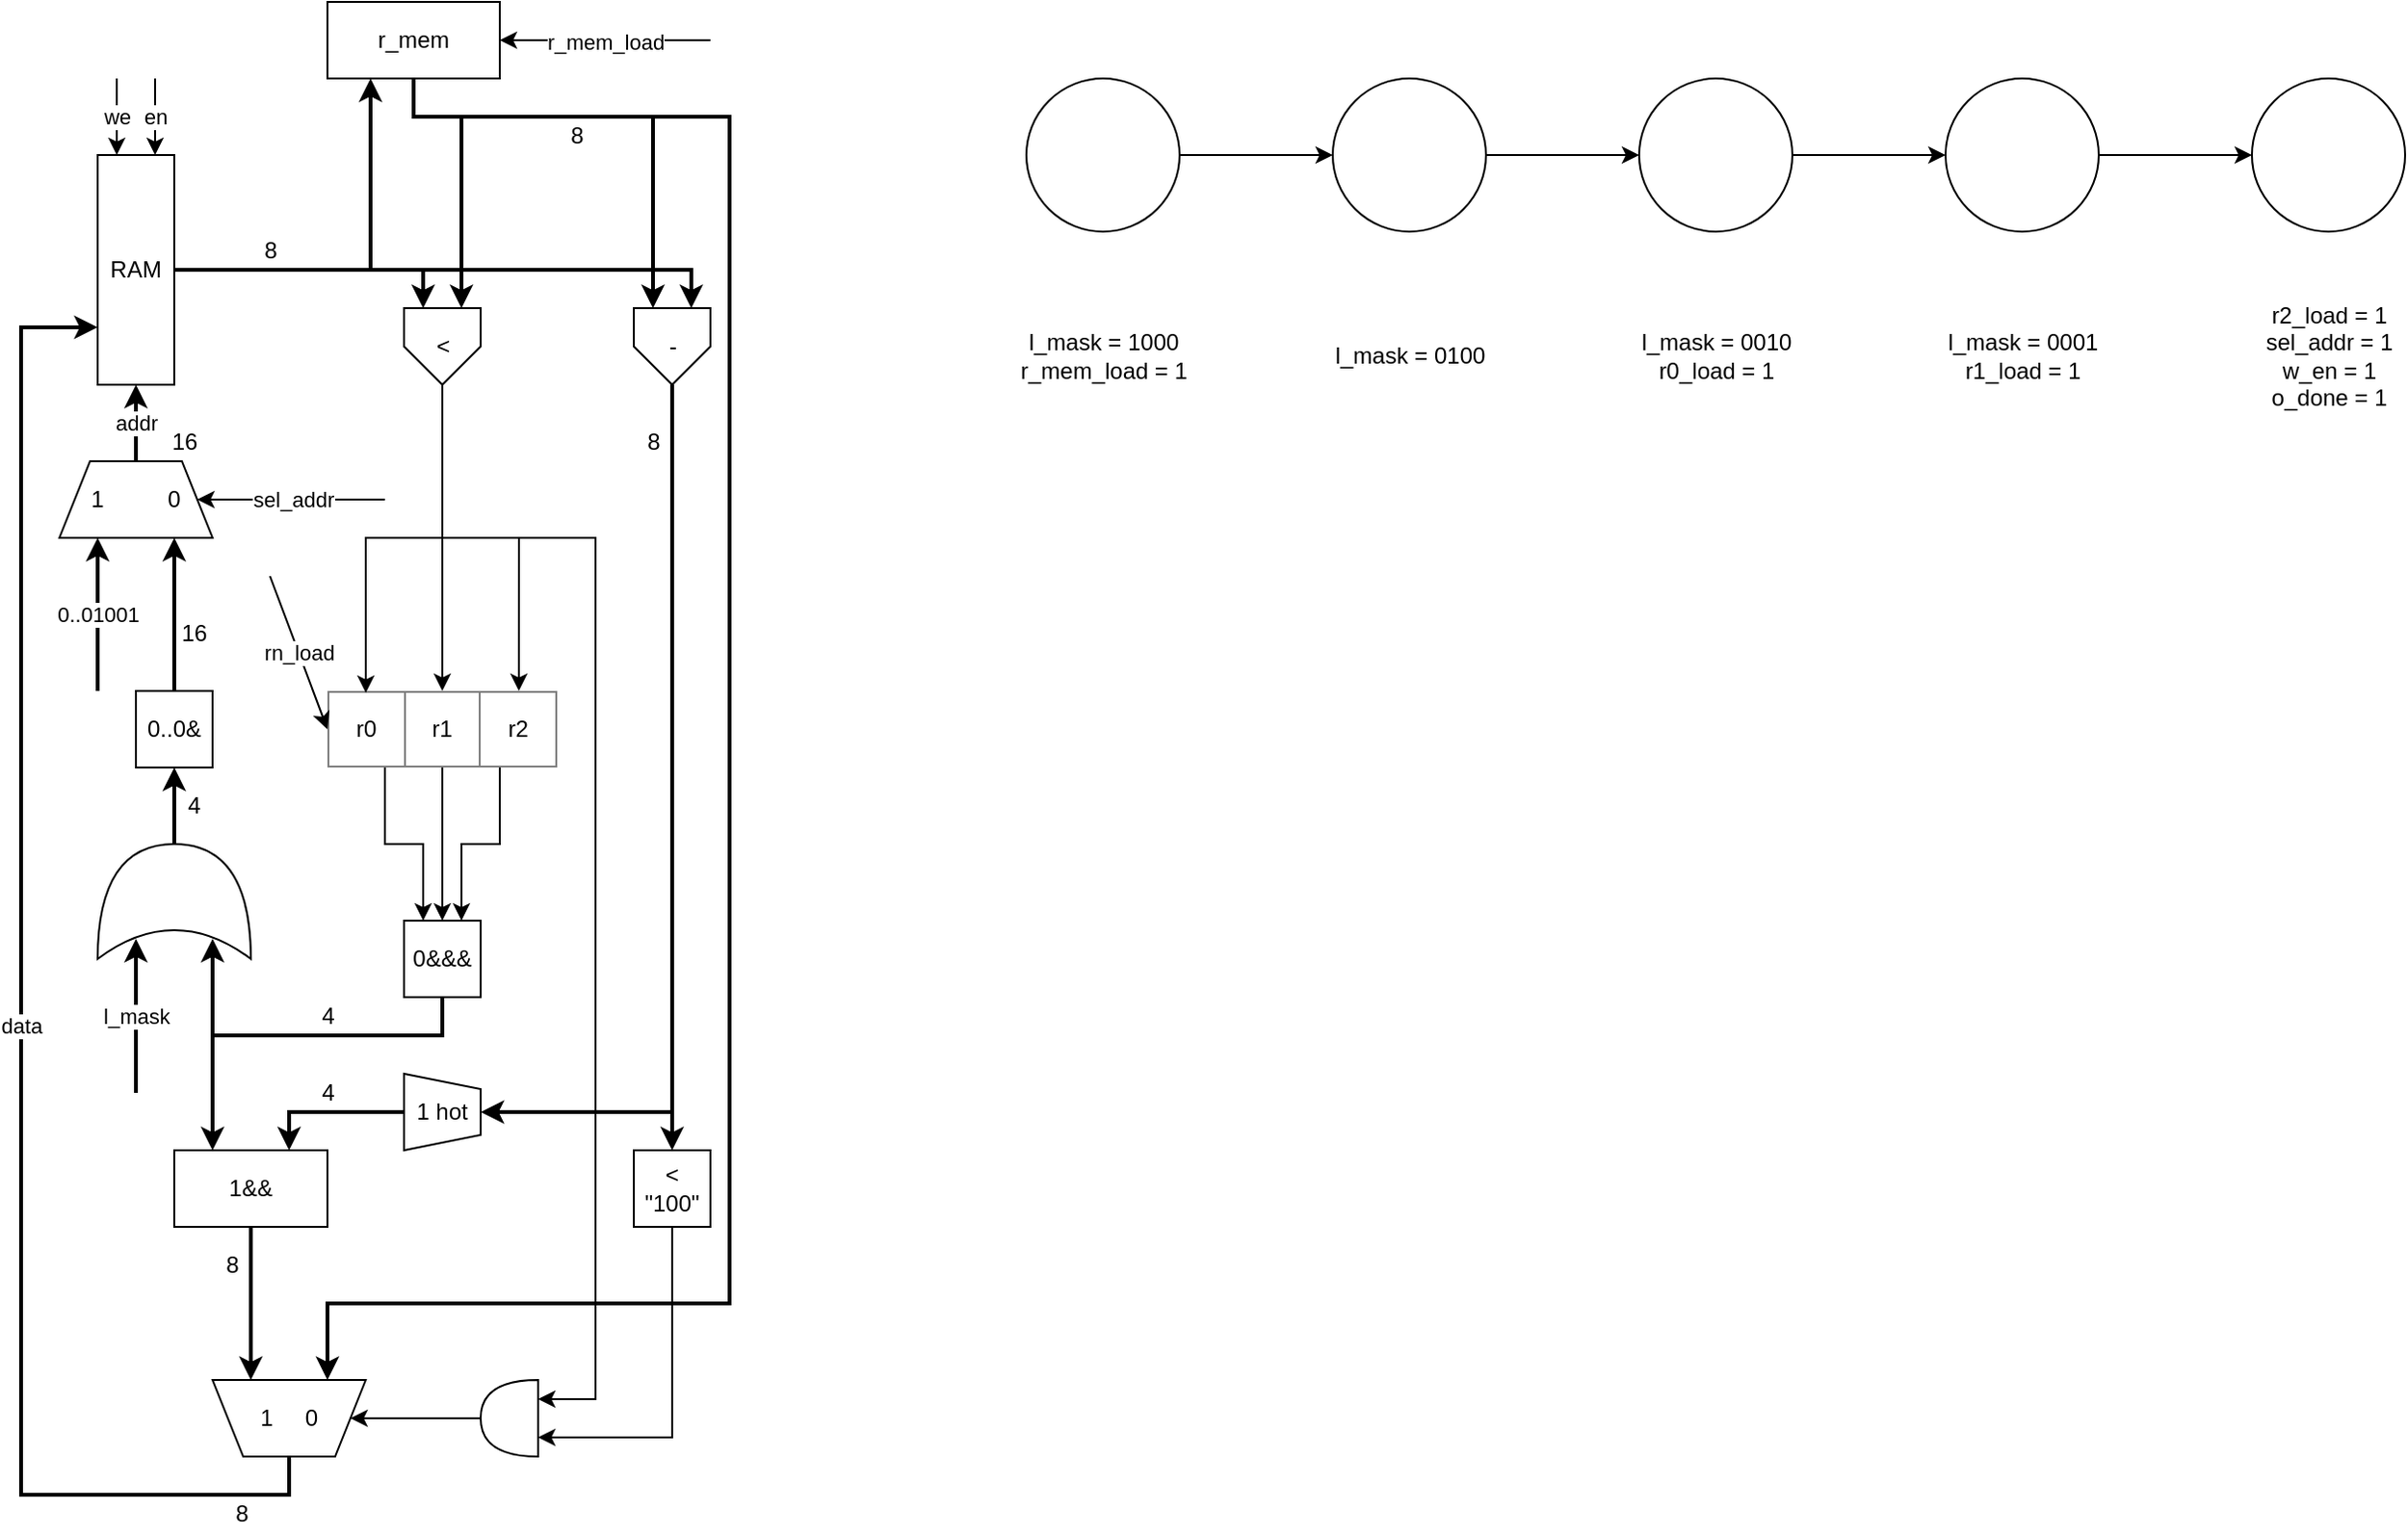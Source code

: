 <mxfile version="12.6.5" type="device"><diagram name="Page-1" id="90a13364-a465-7bf4-72fc-28e22215d7a0"><mxGraphModel dx="1422" dy="822" grid="1" gridSize="10" guides="1" tooltips="1" connect="1" arrows="1" fold="1" page="1" pageScale="1.5" pageWidth="1169" pageHeight="826" background="#ffffff" math="0" shadow="0"><root><mxCell id="0" style=";html=1;"/><mxCell id="1" style=";html=1;" parent="0"/><mxCell id="PAa3CaMMxZ6uClY8AjNh-7" style="edgeStyle=orthogonalEdgeStyle;rounded=0;orthogonalLoop=1;jettySize=auto;html=1;entryX=0.25;entryY=1;entryDx=0;entryDy=0;strokeWidth=2;" parent="1" source="XKlZcoKEiAweMs3nbVOW-1" target="XKlZcoKEiAweMs3nbVOW-3" edge="1"><mxGeometry relative="1" as="geometry"/></mxCell><mxCell id="PAa3CaMMxZ6uClY8AjNh-24" style="edgeStyle=orthogonalEdgeStyle;rounded=0;orthogonalLoop=1;jettySize=auto;html=1;entryX=0.25;entryY=0;entryDx=0;entryDy=0;strokeWidth=2;" parent="1" source="XKlZcoKEiAweMs3nbVOW-1" target="PAa3CaMMxZ6uClY8AjNh-23" edge="1"><mxGeometry relative="1" as="geometry"/></mxCell><mxCell id="PAa3CaMMxZ6uClY8AjNh-35" style="edgeStyle=orthogonalEdgeStyle;rounded=0;orthogonalLoop=1;jettySize=auto;html=1;entryX=0.75;entryY=0;entryDx=0;entryDy=0;strokeWidth=2;" parent="1" source="XKlZcoKEiAweMs3nbVOW-1" target="PAa3CaMMxZ6uClY8AjNh-18" edge="1"><mxGeometry relative="1" as="geometry"/></mxCell><mxCell id="XKlZcoKEiAweMs3nbVOW-1" value="RAM" style="rounded=0;whiteSpace=wrap;html=1;" parent="1" vertex="1"><mxGeometry x="280" y="160" width="40" height="120" as="geometry"/></mxCell><mxCell id="XKlZcoKEiAweMs3nbVOW-5" value="&lt;div&gt;r_mem_load&lt;/div&gt;" style="edgeStyle=orthogonalEdgeStyle;rounded=0;orthogonalLoop=1;jettySize=auto;html=1;endArrow=none;endFill=0;startArrow=classic;startFill=1;" parent="1" source="XKlZcoKEiAweMs3nbVOW-3" edge="1"><mxGeometry relative="1" as="geometry"><mxPoint x="600" y="100" as="targetPoint"/></mxGeometry></mxCell><mxCell id="PAa3CaMMxZ6uClY8AjNh-25" style="edgeStyle=orthogonalEdgeStyle;rounded=0;orthogonalLoop=1;jettySize=auto;html=1;entryX=0.75;entryY=0;entryDx=0;entryDy=0;strokeWidth=2;" parent="1" source="XKlZcoKEiAweMs3nbVOW-3" target="PAa3CaMMxZ6uClY8AjNh-23" edge="1"><mxGeometry relative="1" as="geometry"><Array as="points"><mxPoint x="445" y="140"/><mxPoint x="470" y="140"/></Array></mxGeometry></mxCell><mxCell id="PAa3CaMMxZ6uClY8AjNh-34" style="edgeStyle=orthogonalEdgeStyle;rounded=0;orthogonalLoop=1;jettySize=auto;html=1;entryX=0.25;entryY=0;entryDx=0;entryDy=0;strokeWidth=2;" parent="1" source="XKlZcoKEiAweMs3nbVOW-3" target="PAa3CaMMxZ6uClY8AjNh-18" edge="1"><mxGeometry relative="1" as="geometry"><Array as="points"><mxPoint x="445" y="140"/><mxPoint x="570" y="140"/></Array></mxGeometry></mxCell><mxCell id="PAa3CaMMxZ6uClY8AjNh-46" style="edgeStyle=orthogonalEdgeStyle;rounded=0;orthogonalLoop=1;jettySize=auto;html=1;entryX=0.25;entryY=1;entryDx=0;entryDy=0;strokeWidth=2;" parent="1" source="XKlZcoKEiAweMs3nbVOW-3" target="XKlZcoKEiAweMs3nbVOW-42" edge="1"><mxGeometry relative="1" as="geometry"><Array as="points"><mxPoint x="445" y="140"/><mxPoint x="610" y="140"/><mxPoint x="610" y="760"/><mxPoint x="400" y="760"/></Array></mxGeometry></mxCell><mxCell id="XKlZcoKEiAweMs3nbVOW-3" value="&lt;div&gt;r_mem&lt;/div&gt;" style="rounded=0;whiteSpace=wrap;html=1;" parent="1" vertex="1"><mxGeometry x="400" y="80" width="90" height="40" as="geometry"/></mxCell><mxCell id="PAa3CaMMxZ6uClY8AjNh-29" style="edgeStyle=orthogonalEdgeStyle;rounded=0;orthogonalLoop=1;jettySize=auto;html=1;entryX=0.5;entryY=0;entryDx=0;entryDy=0;" parent="1" source="XKlZcoKEiAweMs3nbVOW-10" target="XKlZcoKEiAweMs3nbVOW-20" edge="1"><mxGeometry relative="1" as="geometry"/></mxCell><mxCell id="PAa3CaMMxZ6uClY8AjNh-30" style="edgeStyle=orthogonalEdgeStyle;rounded=0;orthogonalLoop=1;jettySize=auto;html=1;exitX=0.25;exitY=1;exitDx=0;exitDy=0;entryX=0.25;entryY=0;entryDx=0;entryDy=0;" parent="1" source="XKlZcoKEiAweMs3nbVOW-10" target="XKlZcoKEiAweMs3nbVOW-20" edge="1"><mxGeometry relative="1" as="geometry"/></mxCell><mxCell id="PAa3CaMMxZ6uClY8AjNh-31" style="edgeStyle=orthogonalEdgeStyle;rounded=0;orthogonalLoop=1;jettySize=auto;html=1;exitX=0.75;exitY=1;exitDx=0;exitDy=0;entryX=0.75;entryY=0;entryDx=0;entryDy=0;" parent="1" source="XKlZcoKEiAweMs3nbVOW-10" target="XKlZcoKEiAweMs3nbVOW-20" edge="1"><mxGeometry relative="1" as="geometry"/></mxCell><mxCell id="XKlZcoKEiAweMs3nbVOW-10" value="&lt;table style=&quot;width: 100% ; height: 100% ; border-collapse: collapse&quot; width=&quot;100%&quot; border=&quot;1&quot;&gt;&lt;tbody&gt;&lt;tr&gt;&lt;td align=&quot;center&quot;&gt;r0&lt;br&gt;&lt;/td&gt;&lt;td align=&quot;center&quot;&gt;r1&lt;/td&gt;&lt;td align=&quot;center&quot;&gt;r2&lt;br&gt;&lt;/td&gt;&lt;/tr&gt;&lt;/tbody&gt;&lt;/table&gt;" style="text;html=1;strokeColor=none;fillColor=none;overflow=fill;" parent="1" vertex="1"><mxGeometry x="400" y="440" width="120" height="40" as="geometry"/></mxCell><mxCell id="XKlZcoKEiAweMs3nbVOW-29" style="edgeStyle=elbowEdgeStyle;rounded=0;orthogonalLoop=1;jettySize=auto;elbow=vertical;html=1;entryX=0.175;entryY=0.75;entryDx=0;entryDy=0;entryPerimeter=0;startArrow=none;startFill=0;endArrow=classic;endFill=1;strokeWidth=2;" parent="1" source="XKlZcoKEiAweMs3nbVOW-20" target="XKlZcoKEiAweMs3nbVOW-25" edge="1"><mxGeometry relative="1" as="geometry"><Array as="points"><mxPoint x="435" y="620"/></Array></mxGeometry></mxCell><mxCell id="PAa3CaMMxZ6uClY8AjNh-37" style="edgeStyle=orthogonalEdgeStyle;rounded=0;orthogonalLoop=1;jettySize=auto;html=1;entryX=0.25;entryY=0;entryDx=0;entryDy=0;strokeWidth=2;" parent="1" source="zD5_BZJarvWdJ6b_i9cq-4" target="XKlZcoKEiAweMs3nbVOW-46" edge="1"><mxGeometry relative="1" as="geometry"><Array as="points"><mxPoint x="340" y="620"/></Array></mxGeometry></mxCell><mxCell id="XKlZcoKEiAweMs3nbVOW-20" value="0&amp;amp;&amp;amp;&amp;amp;" style="rounded=0;whiteSpace=wrap;html=1;direction=east;" parent="1" vertex="1"><mxGeometry x="440" y="560" width="40" height="40" as="geometry"/></mxCell><mxCell id="zD5_BZJarvWdJ6b_i9cq-7" style="edgeStyle=orthogonalEdgeStyle;rounded=0;orthogonalLoop=1;jettySize=auto;html=1;entryX=0.5;entryY=1;entryDx=0;entryDy=0;strokeWidth=2;" edge="1" parent="1" source="XKlZcoKEiAweMs3nbVOW-25" target="zD5_BZJarvWdJ6b_i9cq-6"><mxGeometry relative="1" as="geometry"/></mxCell><mxCell id="XKlZcoKEiAweMs3nbVOW-25" value="" style="shape=xor;whiteSpace=wrap;html=1;direction=north;" parent="1" vertex="1"><mxGeometry x="280" y="520" width="80" height="60" as="geometry"/></mxCell><mxCell id="XKlZcoKEiAweMs3nbVOW-30" value="&lt;div&gt;l_mask&lt;/div&gt;" style="endArrow=classic;html=1;entryX=0.175;entryY=0.25;entryDx=0;entryDy=0;entryPerimeter=0;strokeWidth=2;" parent="1" target="XKlZcoKEiAweMs3nbVOW-25" edge="1"><mxGeometry x="-0.006" width="50" height="50" relative="1" as="geometry"><mxPoint x="300" y="650" as="sourcePoint"/><mxPoint x="300" y="650" as="targetPoint"/><mxPoint as="offset"/></mxGeometry></mxCell><mxCell id="PAa3CaMMxZ6uClY8AjNh-48" value="data" style="edgeStyle=orthogonalEdgeStyle;rounded=0;orthogonalLoop=1;jettySize=auto;html=1;entryX=0;entryY=0.75;entryDx=0;entryDy=0;strokeWidth=2;" parent="1" source="XKlZcoKEiAweMs3nbVOW-42" target="XKlZcoKEiAweMs3nbVOW-1" edge="1"><mxGeometry relative="1" as="geometry"><Array as="points"><mxPoint x="380" y="860"/><mxPoint x="240" y="860"/><mxPoint x="240" y="250"/></Array></mxGeometry></mxCell><mxCell id="XKlZcoKEiAweMs3nbVOW-42" value="1&amp;nbsp;&amp;nbsp;&amp;nbsp;&amp;nbsp; 0" style="shape=trapezoid;perimeter=trapezoidPerimeter;whiteSpace=wrap;html=1;direction=west;" parent="1" vertex="1"><mxGeometry x="340" y="800" width="80" height="40" as="geometry"/></mxCell><mxCell id="PAa3CaMMxZ6uClY8AjNh-47" style="edgeStyle=orthogonalEdgeStyle;rounded=0;orthogonalLoop=1;jettySize=auto;html=1;entryX=0;entryY=0.25;entryDx=0;entryDy=0;entryPerimeter=0;" parent="1" source="XKlZcoKEiAweMs3nbVOW-43" target="QGjfc9DWNRCaACRNspHb-5" edge="1"><mxGeometry relative="1" as="geometry"><Array as="points"><mxPoint x="580" y="830"/></Array></mxGeometry></mxCell><mxCell id="XKlZcoKEiAweMs3nbVOW-43" value="&lt;div&gt;&amp;lt; &quot;100&quot;&lt;/div&gt;" style="whiteSpace=wrap;html=1;aspect=fixed;" parent="1" vertex="1"><mxGeometry x="560" y="680" width="40" height="40" as="geometry"/></mxCell><mxCell id="XKlZcoKEiAweMs3nbVOW-47" style="edgeStyle=elbowEdgeStyle;rounded=0;orthogonalLoop=1;jettySize=auto;elbow=vertical;html=1;entryX=0.75;entryY=1;entryDx=0;entryDy=0;startArrow=none;startFill=0;endArrow=classic;endFill=1;strokeWidth=2;" parent="1" source="XKlZcoKEiAweMs3nbVOW-46" target="XKlZcoKEiAweMs3nbVOW-42" edge="1"><mxGeometry relative="1" as="geometry"/></mxCell><mxCell id="XKlZcoKEiAweMs3nbVOW-46" value="1&amp;amp;&amp;amp;" style="rounded=0;whiteSpace=wrap;html=1;" parent="1" vertex="1"><mxGeometry x="320" y="680" width="80" height="40" as="geometry"/></mxCell><mxCell id="k1NIOY6-gAaaEzc3_SzK-5" style="edgeStyle=orthogonalEdgeStyle;rounded=0;orthogonalLoop=1;jettySize=auto;html=1;entryX=0.75;entryY=0;entryDx=0;entryDy=0;strokeWidth=2;" parent="1" source="XKlZcoKEiAweMs3nbVOW-55" target="XKlZcoKEiAweMs3nbVOW-46" edge="1"><mxGeometry relative="1" as="geometry"/></mxCell><mxCell id="XKlZcoKEiAweMs3nbVOW-55" value="&lt;div&gt;1 hot&lt;/div&gt;" style="shape=trapezoid;perimeter=trapezoidPerimeter;whiteSpace=wrap;html=1;direction=south;" parent="1" vertex="1"><mxGeometry x="440" y="640" width="40" height="40" as="geometry"/></mxCell><mxCell id="XKlZcoKEiAweMs3nbVOW-59" value="addr" style="edgeStyle=orthogonalEdgeStyle;rounded=0;orthogonalLoop=1;jettySize=auto;html=1;entryX=0.5;entryY=1;entryDx=0;entryDy=0;startArrow=none;startFill=0;endArrow=classic;endFill=1;strokeWidth=2;" parent="1" source="XKlZcoKEiAweMs3nbVOW-58" target="XKlZcoKEiAweMs3nbVOW-1" edge="1"><mxGeometry relative="1" as="geometry"/></mxCell><mxCell id="BrAP3EM-TfnN_o2ZrWjf-17" value="sel_addr" style="edgeStyle=orthogonalEdgeStyle;rounded=0;orthogonalLoop=1;jettySize=auto;html=1;exitX=1;exitY=0.5;exitDx=0;exitDy=0;startArrow=classic;startFill=1;endArrow=none;endFill=0;" parent="1" source="XKlZcoKEiAweMs3nbVOW-58" edge="1"><mxGeometry relative="1" as="geometry"><mxPoint x="430" y="340" as="targetPoint"/></mxGeometry></mxCell><mxCell id="XKlZcoKEiAweMs3nbVOW-58" value="1&amp;nbsp;&amp;nbsp;&amp;nbsp;&amp;nbsp;&amp;nbsp;&amp;nbsp;&amp;nbsp;&amp;nbsp;&amp;nbsp; 0" style="shape=trapezoid;perimeter=trapezoidPerimeter;whiteSpace=wrap;html=1;" parent="1" vertex="1"><mxGeometry x="260" y="320" width="80" height="40" as="geometry"/></mxCell><mxCell id="XKlZcoKEiAweMs3nbVOW-61" value="0..01001" style="endArrow=classic;html=1;entryX=0.25;entryY=1;entryDx=0;entryDy=0;strokeWidth=2;" parent="1" target="XKlZcoKEiAweMs3nbVOW-58" edge="1"><mxGeometry width="50" height="50" relative="1" as="geometry"><mxPoint x="280" y="440" as="sourcePoint"/><mxPoint x="170" y="940" as="targetPoint"/></mxGeometry></mxCell><mxCell id="PAa3CaMMxZ6uClY8AjNh-45" style="edgeStyle=orthogonalEdgeStyle;rounded=0;orthogonalLoop=1;jettySize=auto;html=1;entryX=0;entryY=0.5;entryDx=0;entryDy=0;" parent="1" source="QGjfc9DWNRCaACRNspHb-5" target="XKlZcoKEiAweMs3nbVOW-42" edge="1"><mxGeometry relative="1" as="geometry"/></mxCell><mxCell id="QGjfc9DWNRCaACRNspHb-5" value="" style="shape=or;whiteSpace=wrap;html=1;direction=west;" parent="1" vertex="1"><mxGeometry x="480" y="800" width="30" height="40" as="geometry"/></mxCell><mxCell id="BrAP3EM-TfnN_o2ZrWjf-5" style="edgeStyle=orthogonalEdgeStyle;rounded=0;orthogonalLoop=1;jettySize=auto;html=1;entryX=0;entryY=0.5;entryDx=0;entryDy=0;" parent="1" source="BrAP3EM-TfnN_o2ZrWjf-1" target="BrAP3EM-TfnN_o2ZrWjf-2" edge="1"><mxGeometry relative="1" as="geometry"/></mxCell><mxCell id="BrAP3EM-TfnN_o2ZrWjf-1" value="" style="ellipse;whiteSpace=wrap;html=1;aspect=fixed;" parent="1" vertex="1"><mxGeometry x="765" y="120" width="80" height="80" as="geometry"/></mxCell><mxCell id="BrAP3EM-TfnN_o2ZrWjf-6" style="edgeStyle=orthogonalEdgeStyle;rounded=0;orthogonalLoop=1;jettySize=auto;html=1;entryX=0;entryY=0.5;entryDx=0;entryDy=0;" parent="1" source="BrAP3EM-TfnN_o2ZrWjf-2" target="BrAP3EM-TfnN_o2ZrWjf-3" edge="1"><mxGeometry relative="1" as="geometry"/></mxCell><mxCell id="BrAP3EM-TfnN_o2ZrWjf-2" value="" style="ellipse;whiteSpace=wrap;html=1;aspect=fixed;" parent="1" vertex="1"><mxGeometry x="925" y="120" width="80" height="80" as="geometry"/></mxCell><mxCell id="BrAP3EM-TfnN_o2ZrWjf-7" style="edgeStyle=orthogonalEdgeStyle;rounded=0;orthogonalLoop=1;jettySize=auto;html=1;entryX=0;entryY=0.5;entryDx=0;entryDy=0;" parent="1" source="BrAP3EM-TfnN_o2ZrWjf-3" target="BrAP3EM-TfnN_o2ZrWjf-4" edge="1"><mxGeometry relative="1" as="geometry"/></mxCell><mxCell id="BrAP3EM-TfnN_o2ZrWjf-3" value="" style="ellipse;whiteSpace=wrap;html=1;aspect=fixed;" parent="1" vertex="1"><mxGeometry x="1085" y="120" width="80" height="80" as="geometry"/></mxCell><mxCell id="BrAP3EM-TfnN_o2ZrWjf-19" style="edgeStyle=orthogonalEdgeStyle;rounded=0;orthogonalLoop=1;jettySize=auto;html=1;entryX=0;entryY=0.5;entryDx=0;entryDy=0;startArrow=none;startFill=0;endArrow=classic;endFill=1;" parent="1" source="BrAP3EM-TfnN_o2ZrWjf-4" target="BrAP3EM-TfnN_o2ZrWjf-18" edge="1"><mxGeometry relative="1" as="geometry"/></mxCell><mxCell id="BrAP3EM-TfnN_o2ZrWjf-4" value="" style="ellipse;whiteSpace=wrap;html=1;aspect=fixed;" parent="1" vertex="1"><mxGeometry x="1245" y="120" width="80" height="80" as="geometry"/></mxCell><mxCell id="BrAP3EM-TfnN_o2ZrWjf-18" value="" style="ellipse;whiteSpace=wrap;html=1;aspect=fixed;" parent="1" vertex="1"><mxGeometry x="1405" y="120" width="80" height="80" as="geometry"/></mxCell><mxCell id="BrAP3EM-TfnN_o2ZrWjf-8" value="&lt;div&gt;l_mask = 1000&lt;/div&gt;&lt;div&gt;r_mem_load = 1&lt;/div&gt;" style="text;html=1;align=center;verticalAlign=middle;resizable=0;points=[];autosize=1;" parent="1" vertex="1"><mxGeometry x="755" y="250" width="100" height="30" as="geometry"/></mxCell><mxCell id="BrAP3EM-TfnN_o2ZrWjf-13" value="&lt;div&gt;rn_load&lt;/div&gt;" style="endArrow=classic;html=1;entryX=0;entryY=0.5;entryDx=0;entryDy=0;" parent="1" target="XKlZcoKEiAweMs3nbVOW-10" edge="1"><mxGeometry width="50" height="50" relative="1" as="geometry"><mxPoint x="370" y="380" as="sourcePoint"/><mxPoint x="150" y="1020" as="targetPoint"/></mxGeometry></mxCell><mxCell id="BrAP3EM-TfnN_o2ZrWjf-14" value="&lt;div&gt;l_mask = 0100&lt;/div&gt;" style="text;html=1;align=center;verticalAlign=middle;resizable=0;points=[];autosize=1;" parent="1" vertex="1"><mxGeometry x="920" y="255" width="90" height="20" as="geometry"/></mxCell><mxCell id="BrAP3EM-TfnN_o2ZrWjf-15" value="&lt;div&gt;l_mask = 0010&lt;/div&gt;&lt;div&gt;r0_load = 1&lt;br&gt;&lt;/div&gt;" style="text;html=1;align=center;verticalAlign=middle;resizable=0;points=[];autosize=1;" parent="1" vertex="1"><mxGeometry x="1080" y="250" width="90" height="30" as="geometry"/></mxCell><mxCell id="BrAP3EM-TfnN_o2ZrWjf-16" value="&lt;div&gt;l_mask = 0001&lt;/div&gt;&lt;div&gt;r1_load = 1&lt;br&gt;&lt;/div&gt;" style="text;html=1;align=center;verticalAlign=middle;resizable=0;points=[];autosize=1;" parent="1" vertex="1"><mxGeometry x="1240" y="250" width="90" height="30" as="geometry"/></mxCell><mxCell id="BrAP3EM-TfnN_o2ZrWjf-20" value="&lt;div&gt;&lt;span&gt;r2_load = 1&lt;/span&gt;&lt;/div&gt;&lt;div&gt;&lt;span&gt;sel_addr = 1&lt;/span&gt;&lt;/div&gt;&lt;div&gt;w_en = 1&lt;/div&gt;&lt;div&gt;o_done = 1&lt;/div&gt;" style="text;html=1;align=center;verticalAlign=middle;resizable=0;points=[];autosize=1;" parent="1" vertex="1"><mxGeometry x="1405" y="235" width="80" height="60" as="geometry"/></mxCell><mxCell id="PAa3CaMMxZ6uClY8AjNh-36" style="edgeStyle=orthogonalEdgeStyle;rounded=0;orthogonalLoop=1;jettySize=auto;html=1;strokeWidth=2;" parent="1" source="PAa3CaMMxZ6uClY8AjNh-18" target="XKlZcoKEiAweMs3nbVOW-43" edge="1"><mxGeometry relative="1" as="geometry"/></mxCell><mxCell id="PAa3CaMMxZ6uClY8AjNh-43" style="edgeStyle=orthogonalEdgeStyle;rounded=0;orthogonalLoop=1;jettySize=auto;html=1;entryX=0.5;entryY=0;entryDx=0;entryDy=0;strokeWidth=2;" parent="1" source="PAa3CaMMxZ6uClY8AjNh-18" target="XKlZcoKEiAweMs3nbVOW-55" edge="1"><mxGeometry relative="1" as="geometry"><Array as="points"><mxPoint x="580" y="660"/></Array></mxGeometry></mxCell><mxCell id="PAa3CaMMxZ6uClY8AjNh-18" value="-" style="verticalLabelPosition=middle;verticalAlign=middle;html=1;shape=offPageConnector;rounded=0;size=0.5;shadow=0;comic=0;gradientColor=none;labelPosition=center;align=center;" parent="1" vertex="1"><mxGeometry x="560" y="240" width="40" height="40" as="geometry"/></mxCell><mxCell id="PAa3CaMMxZ6uClY8AjNh-26" style="edgeStyle=orthogonalEdgeStyle;rounded=0;orthogonalLoop=1;jettySize=auto;html=1;entryX=0.167;entryY=0.025;entryDx=0;entryDy=0;entryPerimeter=0;" parent="1" source="PAa3CaMMxZ6uClY8AjNh-23" target="XKlZcoKEiAweMs3nbVOW-10" edge="1"><mxGeometry relative="1" as="geometry"/></mxCell><mxCell id="PAa3CaMMxZ6uClY8AjNh-27" style="edgeStyle=orthogonalEdgeStyle;rounded=0;orthogonalLoop=1;jettySize=auto;html=1;entryX=0.5;entryY=0;entryDx=0;entryDy=0;" parent="1" source="PAa3CaMMxZ6uClY8AjNh-23" target="XKlZcoKEiAweMs3nbVOW-10" edge="1"><mxGeometry relative="1" as="geometry"/></mxCell><mxCell id="PAa3CaMMxZ6uClY8AjNh-28" style="edgeStyle=orthogonalEdgeStyle;rounded=0;orthogonalLoop=1;jettySize=auto;html=1;entryX=0.833;entryY=0;entryDx=0;entryDy=0;entryPerimeter=0;" parent="1" source="PAa3CaMMxZ6uClY8AjNh-23" target="XKlZcoKEiAweMs3nbVOW-10" edge="1"><mxGeometry relative="1" as="geometry"/></mxCell><mxCell id="PAa3CaMMxZ6uClY8AjNh-39" style="edgeStyle=orthogonalEdgeStyle;rounded=0;orthogonalLoop=1;jettySize=auto;html=1;entryX=0;entryY=0.75;entryDx=0;entryDy=0;entryPerimeter=0;" parent="1" source="PAa3CaMMxZ6uClY8AjNh-23" target="QGjfc9DWNRCaACRNspHb-5" edge="1"><mxGeometry relative="1" as="geometry"><Array as="points"><mxPoint x="460" y="360"/><mxPoint x="540" y="360"/></Array></mxGeometry></mxCell><mxCell id="PAa3CaMMxZ6uClY8AjNh-23" value="&amp;lt;" style="verticalLabelPosition=middle;verticalAlign=middle;html=1;shape=offPageConnector;rounded=0;size=0.5;shadow=0;comic=0;gradientColor=none;labelPosition=center;align=center;" parent="1" vertex="1"><mxGeometry x="440" y="240" width="40" height="40" as="geometry"/></mxCell><mxCell id="PAa3CaMMxZ6uClY8AjNh-50" value="en" style="endArrow=classic;html=1;entryX=0.75;entryY=0;entryDx=0;entryDy=0;" parent="1" target="XKlZcoKEiAweMs3nbVOW-1" edge="1"><mxGeometry width="50" height="50" relative="1" as="geometry"><mxPoint x="310" y="120" as="sourcePoint"/><mxPoint x="140" y="420" as="targetPoint"/></mxGeometry></mxCell><mxCell id="PAa3CaMMxZ6uClY8AjNh-51" value="we" style="endArrow=classic;html=1;entryX=0.25;entryY=0;entryDx=0;entryDy=0;" parent="1" target="XKlZcoKEiAweMs3nbVOW-1" edge="1"><mxGeometry width="50" height="50" relative="1" as="geometry"><mxPoint x="290" y="120" as="sourcePoint"/><mxPoint x="280" y="160" as="targetPoint"/></mxGeometry></mxCell><mxCell id="zD5_BZJarvWdJ6b_i9cq-2" value="8" style="text;html=1;align=center;verticalAlign=middle;resizable=0;points=[];autosize=1;" vertex="1" parent="1"><mxGeometry x="360" y="200" width="20" height="20" as="geometry"/></mxCell><mxCell id="zD5_BZJarvWdJ6b_i9cq-3" value="8" style="text;html=1;align=center;verticalAlign=middle;resizable=0;points=[];autosize=1;" vertex="1" parent="1"><mxGeometry x="520" y="140" width="20" height="20" as="geometry"/></mxCell><mxCell id="zD5_BZJarvWdJ6b_i9cq-4" value="4" style="text;html=1;align=center;verticalAlign=middle;resizable=0;points=[];autosize=1;" vertex="1" parent="1"><mxGeometry x="390" y="600" width="20" height="20" as="geometry"/></mxCell><mxCell id="zD5_BZJarvWdJ6b_i9cq-8" style="edgeStyle=orthogonalEdgeStyle;rounded=0;orthogonalLoop=1;jettySize=auto;html=1;entryX=0.75;entryY=1;entryDx=0;entryDy=0;strokeWidth=2;" edge="1" parent="1" source="zD5_BZJarvWdJ6b_i9cq-6" target="XKlZcoKEiAweMs3nbVOW-58"><mxGeometry relative="1" as="geometry"/></mxCell><mxCell id="zD5_BZJarvWdJ6b_i9cq-6" value="0..0&amp;amp;" style="rounded=0;whiteSpace=wrap;html=1;" vertex="1" parent="1"><mxGeometry x="300" y="440" width="40" height="40" as="geometry"/></mxCell><mxCell id="zD5_BZJarvWdJ6b_i9cq-9" value="4" style="text;html=1;align=center;verticalAlign=middle;resizable=0;points=[];autosize=1;" vertex="1" parent="1"><mxGeometry x="320" y="490" width="20" height="20" as="geometry"/></mxCell><mxCell id="zD5_BZJarvWdJ6b_i9cq-10" value="16" style="text;html=1;align=center;verticalAlign=middle;resizable=0;points=[];autosize=1;" vertex="1" parent="1"><mxGeometry x="315" y="400" width="30" height="20" as="geometry"/></mxCell><mxCell id="zD5_BZJarvWdJ6b_i9cq-11" value="8" style="text;html=1;align=center;verticalAlign=middle;resizable=0;points=[];autosize=1;" vertex="1" parent="1"><mxGeometry x="345" y="860" width="20" height="20" as="geometry"/></mxCell><mxCell id="zD5_BZJarvWdJ6b_i9cq-13" value="16" style="text;html=1;align=center;verticalAlign=middle;resizable=0;points=[];autosize=1;" vertex="1" parent="1"><mxGeometry x="310" y="300" width="30" height="20" as="geometry"/></mxCell><mxCell id="zD5_BZJarvWdJ6b_i9cq-15" value="8" style="text;html=1;align=center;verticalAlign=middle;resizable=0;points=[];autosize=1;" vertex="1" parent="1"><mxGeometry x="560" y="300" width="20" height="20" as="geometry"/></mxCell><mxCell id="zD5_BZJarvWdJ6b_i9cq-16" value="4" style="text;html=1;align=center;verticalAlign=middle;resizable=0;points=[];autosize=1;" vertex="1" parent="1"><mxGeometry x="390" y="640" width="20" height="20" as="geometry"/></mxCell><mxCell id="zD5_BZJarvWdJ6b_i9cq-17" value="8" style="text;html=1;align=center;verticalAlign=middle;resizable=0;points=[];autosize=1;" vertex="1" parent="1"><mxGeometry x="340" y="730" width="20" height="20" as="geometry"/></mxCell></root></mxGraphModel></diagram></mxfile>